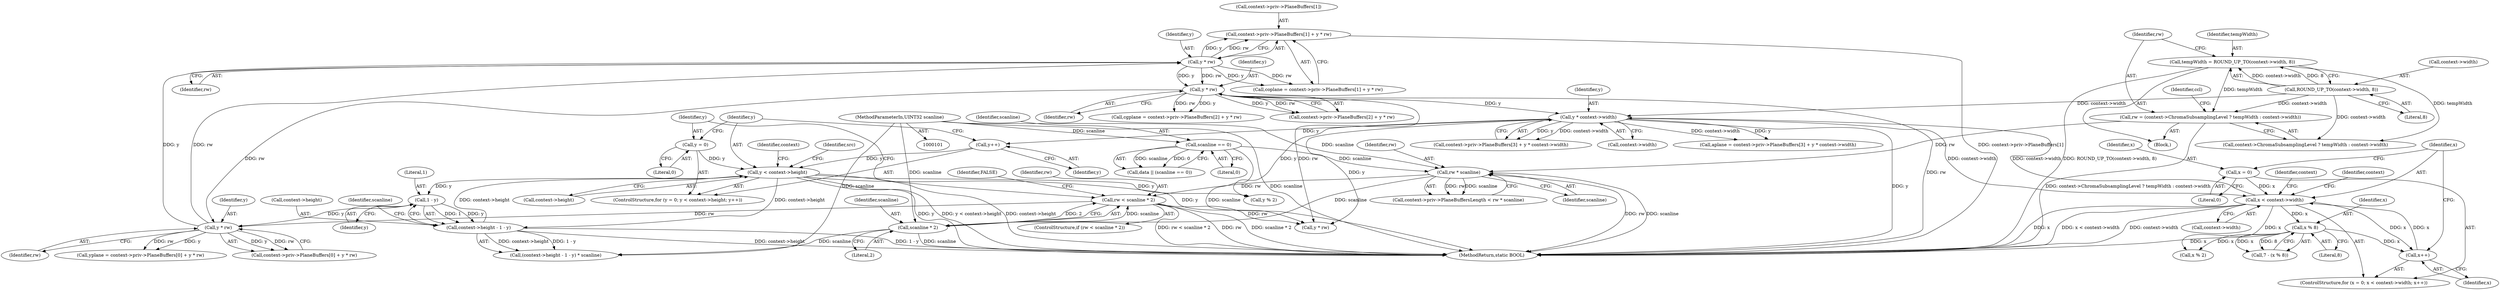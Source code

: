 digraph "0_FreeRDP_d1112c279bd1a327e8e4d0b5f371458bf2579659_5@pointer" {
"1000225" [label="(Call,context->priv->PlaneBuffers[1] + y * rw)"];
"1000233" [label="(Call,y * rw)"];
"1000220" [label="(Call,y * rw)"];
"1000206" [label="(Call,1 - y)"];
"1000189" [label="(Call,y < context->height)"];
"1000186" [label="(Call,y = 0)"];
"1000194" [label="(Call,y++)"];
"1000259" [label="(Call,y * context->width)"];
"1000246" [label="(Call,y * rw)"];
"1000268" [label="(Call,x < context->width)"];
"1000273" [label="(Call,x++)"];
"1000539" [label="(Call,x % 8)"];
"1000265" [label="(Call,x = 0)"];
"1000145" [label="(Call,ROUND_UP_TO(context->width, 8))"];
"1000202" [label="(Call,context->height - 1 - y)"];
"1000178" [label="(Call,rw < scanline * 2)"];
"1000172" [label="(Call,rw * scanline)"];
"1000150" [label="(Call,rw = (context->ChromaSubsamplingLevel ? tempWidth : context->width))"];
"1000143" [label="(Call,tempWidth = ROUND_UP_TO(context->width, 8))"];
"1000138" [label="(Call,scanline == 0)"];
"1000104" [label="(MethodParameterIn,UINT32 scanline)"];
"1000180" [label="(Call,scanline * 2)"];
"1000195" [label="(Identifier,y)"];
"1000104" [label="(MethodParameterIn,UINT32 scanline)"];
"1000225" [label="(Call,context->priv->PlaneBuffers[1] + y * rw)"];
"1000172" [label="(Call,rw * scanline)"];
"1000178" [label="(Call,rw < scanline * 2)"];
"1000270" [label="(Call,context->width)"];
"1000234" [label="(Identifier,y)"];
"1000105" [label="(Block,)"];
"1000180" [label="(Call,scanline * 2)"];
"1000268" [label="(Call,x < context->width)"];
"1000251" [label="(Call,context->priv->PlaneBuffers[3] + y * context->width)"];
"1000248" [label="(Identifier,rw)"];
"1000194" [label="(Call,y++)"];
"1000198" [label="(Identifier,src)"];
"1000260" [label="(Identifier,y)"];
"1000150" [label="(Call,rw = (context->ChromaSubsamplingLevel ? tempWidth : context->width))"];
"1000212" [label="(Call,context->priv->PlaneBuffers[0] + y * rw)"];
"1000777" [label="(Call,y % 2)"];
"1000188" [label="(Literal,0)"];
"1000181" [label="(Identifier,scanline)"];
"1000226" [label="(Call,context->priv->PlaneBuffers[1])"];
"1000182" [label="(Literal,2)"];
"1000152" [label="(Call,context->ChromaSubsamplingLevel ? tempWidth : context->width)"];
"1000246" [label="(Call,y * rw)"];
"1000207" [label="(Literal,1)"];
"1000247" [label="(Identifier,y)"];
"1000222" [label="(Identifier,rw)"];
"1000151" [label="(Identifier,rw)"];
"1000745" [label="(Call,x % 2)"];
"1000145" [label="(Call,ROUND_UP_TO(context->width, 8))"];
"1000177" [label="(ControlStructure,if (rw < scanline * 2))"];
"1000146" [label="(Call,context->width)"];
"1000220" [label="(Call,y * rw)"];
"1000161" [label="(Identifier,ccl)"];
"1000774" [label="(Identifier,context)"];
"1000269" [label="(Identifier,x)"];
"1000273" [label="(Call,x++)"];
"1000149" [label="(Literal,8)"];
"1000139" [label="(Identifier,scanline)"];
"1000267" [label="(Literal,0)"];
"1000203" [label="(Call,context->height)"];
"1000191" [label="(Call,context->height)"];
"1000278" [label="(Identifier,context)"];
"1000206" [label="(Call,1 - y)"];
"1000792" [label="(Call,y * rw)"];
"1000236" [label="(Call,cgplane = context->priv->PlaneBuffers[2] + y * rw)"];
"1000187" [label="(Identifier,y)"];
"1000233" [label="(Call,y * rw)"];
"1000274" [label="(Identifier,x)"];
"1000742" [label="(Identifier,context)"];
"1000221" [label="(Identifier,y)"];
"1000140" [label="(Literal,0)"];
"1000266" [label="(Identifier,x)"];
"1000235" [label="(Identifier,rw)"];
"1000539" [label="(Call,x % 8)"];
"1000238" [label="(Call,context->priv->PlaneBuffers[2] + y * rw)"];
"1000209" [label="(Identifier,scanline)"];
"1000261" [label="(Call,context->width)"];
"1000136" [label="(Call,data || (scanline == 0))"];
"1000249" [label="(Call,aplane = context->priv->PlaneBuffers[3] + y * context->width)"];
"1000144" [label="(Identifier,tempWidth)"];
"1000184" [label="(Identifier,FALSE)"];
"1000264" [label="(ControlStructure,for (x = 0; x < context->width; x++))"];
"1000166" [label="(Call,context->priv->PlaneBuffersLength < rw * scanline)"];
"1000143" [label="(Call,tempWidth = ROUND_UP_TO(context->width, 8))"];
"1000186" [label="(Call,y = 0)"];
"1000190" [label="(Identifier,y)"];
"1000138" [label="(Call,scanline == 0)"];
"1000223" [label="(Call,coplane = context->priv->PlaneBuffers[1] + y * rw)"];
"1000208" [label="(Identifier,y)"];
"1000185" [label="(ControlStructure,for (y = 0; y < context->height; y++))"];
"1000179" [label="(Identifier,rw)"];
"1000541" [label="(Literal,8)"];
"1000841" [label="(MethodReturn,static BOOL)"];
"1000201" [label="(Call,(context->height - 1 - y) * scanline)"];
"1000265" [label="(Call,x = 0)"];
"1000202" [label="(Call,context->height - 1 - y)"];
"1000259" [label="(Call,y * context->width)"];
"1000174" [label="(Identifier,scanline)"];
"1000210" [label="(Call,yplane = context->priv->PlaneBuffers[0] + y * rw)"];
"1000537" [label="(Call,7 - (x % 8))"];
"1000540" [label="(Identifier,x)"];
"1000189" [label="(Call,y < context->height)"];
"1000173" [label="(Identifier,rw)"];
"1000225" -> "1000223"  [label="AST: "];
"1000225" -> "1000233"  [label="CFG: "];
"1000226" -> "1000225"  [label="AST: "];
"1000233" -> "1000225"  [label="AST: "];
"1000223" -> "1000225"  [label="CFG: "];
"1000225" -> "1000841"  [label="DDG: context->priv->PlaneBuffers[1]"];
"1000233" -> "1000225"  [label="DDG: y"];
"1000233" -> "1000225"  [label="DDG: rw"];
"1000233" -> "1000235"  [label="CFG: "];
"1000234" -> "1000233"  [label="AST: "];
"1000235" -> "1000233"  [label="AST: "];
"1000233" -> "1000223"  [label="DDG: y"];
"1000233" -> "1000223"  [label="DDG: rw"];
"1000220" -> "1000233"  [label="DDG: y"];
"1000220" -> "1000233"  [label="DDG: rw"];
"1000233" -> "1000246"  [label="DDG: y"];
"1000233" -> "1000246"  [label="DDG: rw"];
"1000220" -> "1000212"  [label="AST: "];
"1000220" -> "1000222"  [label="CFG: "];
"1000221" -> "1000220"  [label="AST: "];
"1000222" -> "1000220"  [label="AST: "];
"1000212" -> "1000220"  [label="CFG: "];
"1000220" -> "1000210"  [label="DDG: y"];
"1000220" -> "1000210"  [label="DDG: rw"];
"1000220" -> "1000212"  [label="DDG: y"];
"1000220" -> "1000212"  [label="DDG: rw"];
"1000206" -> "1000220"  [label="DDG: y"];
"1000246" -> "1000220"  [label="DDG: rw"];
"1000178" -> "1000220"  [label="DDG: rw"];
"1000206" -> "1000202"  [label="AST: "];
"1000206" -> "1000208"  [label="CFG: "];
"1000207" -> "1000206"  [label="AST: "];
"1000208" -> "1000206"  [label="AST: "];
"1000202" -> "1000206"  [label="CFG: "];
"1000206" -> "1000202"  [label="DDG: 1"];
"1000206" -> "1000202"  [label="DDG: y"];
"1000189" -> "1000206"  [label="DDG: y"];
"1000189" -> "1000185"  [label="AST: "];
"1000189" -> "1000191"  [label="CFG: "];
"1000190" -> "1000189"  [label="AST: "];
"1000191" -> "1000189"  [label="AST: "];
"1000198" -> "1000189"  [label="CFG: "];
"1000774" -> "1000189"  [label="CFG: "];
"1000189" -> "1000841"  [label="DDG: y"];
"1000189" -> "1000841"  [label="DDG: y < context->height"];
"1000189" -> "1000841"  [label="DDG: context->height"];
"1000186" -> "1000189"  [label="DDG: y"];
"1000194" -> "1000189"  [label="DDG: y"];
"1000202" -> "1000189"  [label="DDG: context->height"];
"1000189" -> "1000202"  [label="DDG: context->height"];
"1000189" -> "1000777"  [label="DDG: y"];
"1000189" -> "1000792"  [label="DDG: y"];
"1000186" -> "1000185"  [label="AST: "];
"1000186" -> "1000188"  [label="CFG: "];
"1000187" -> "1000186"  [label="AST: "];
"1000188" -> "1000186"  [label="AST: "];
"1000190" -> "1000186"  [label="CFG: "];
"1000194" -> "1000185"  [label="AST: "];
"1000194" -> "1000195"  [label="CFG: "];
"1000195" -> "1000194"  [label="AST: "];
"1000190" -> "1000194"  [label="CFG: "];
"1000259" -> "1000194"  [label="DDG: y"];
"1000259" -> "1000251"  [label="AST: "];
"1000259" -> "1000261"  [label="CFG: "];
"1000260" -> "1000259"  [label="AST: "];
"1000261" -> "1000259"  [label="AST: "];
"1000251" -> "1000259"  [label="CFG: "];
"1000259" -> "1000841"  [label="DDG: y"];
"1000259" -> "1000249"  [label="DDG: y"];
"1000259" -> "1000249"  [label="DDG: context->width"];
"1000259" -> "1000251"  [label="DDG: y"];
"1000259" -> "1000251"  [label="DDG: context->width"];
"1000246" -> "1000259"  [label="DDG: y"];
"1000268" -> "1000259"  [label="DDG: context->width"];
"1000145" -> "1000259"  [label="DDG: context->width"];
"1000259" -> "1000268"  [label="DDG: context->width"];
"1000259" -> "1000777"  [label="DDG: y"];
"1000259" -> "1000792"  [label="DDG: y"];
"1000246" -> "1000238"  [label="AST: "];
"1000246" -> "1000248"  [label="CFG: "];
"1000247" -> "1000246"  [label="AST: "];
"1000248" -> "1000246"  [label="AST: "];
"1000238" -> "1000246"  [label="CFG: "];
"1000246" -> "1000841"  [label="DDG: rw"];
"1000246" -> "1000236"  [label="DDG: y"];
"1000246" -> "1000236"  [label="DDG: rw"];
"1000246" -> "1000238"  [label="DDG: y"];
"1000246" -> "1000238"  [label="DDG: rw"];
"1000246" -> "1000792"  [label="DDG: rw"];
"1000268" -> "1000264"  [label="AST: "];
"1000268" -> "1000270"  [label="CFG: "];
"1000269" -> "1000268"  [label="AST: "];
"1000270" -> "1000268"  [label="AST: "];
"1000278" -> "1000268"  [label="CFG: "];
"1000742" -> "1000268"  [label="CFG: "];
"1000268" -> "1000841"  [label="DDG: x"];
"1000268" -> "1000841"  [label="DDG: x < context->width"];
"1000268" -> "1000841"  [label="DDG: context->width"];
"1000273" -> "1000268"  [label="DDG: x"];
"1000265" -> "1000268"  [label="DDG: x"];
"1000268" -> "1000273"  [label="DDG: x"];
"1000268" -> "1000539"  [label="DDG: x"];
"1000268" -> "1000745"  [label="DDG: x"];
"1000273" -> "1000264"  [label="AST: "];
"1000273" -> "1000274"  [label="CFG: "];
"1000274" -> "1000273"  [label="AST: "];
"1000269" -> "1000273"  [label="CFG: "];
"1000539" -> "1000273"  [label="DDG: x"];
"1000539" -> "1000537"  [label="AST: "];
"1000539" -> "1000541"  [label="CFG: "];
"1000540" -> "1000539"  [label="AST: "];
"1000541" -> "1000539"  [label="AST: "];
"1000537" -> "1000539"  [label="CFG: "];
"1000539" -> "1000841"  [label="DDG: x"];
"1000539" -> "1000537"  [label="DDG: x"];
"1000539" -> "1000537"  [label="DDG: 8"];
"1000539" -> "1000745"  [label="DDG: x"];
"1000265" -> "1000264"  [label="AST: "];
"1000265" -> "1000267"  [label="CFG: "];
"1000266" -> "1000265"  [label="AST: "];
"1000267" -> "1000265"  [label="AST: "];
"1000269" -> "1000265"  [label="CFG: "];
"1000145" -> "1000143"  [label="AST: "];
"1000145" -> "1000149"  [label="CFG: "];
"1000146" -> "1000145"  [label="AST: "];
"1000149" -> "1000145"  [label="AST: "];
"1000143" -> "1000145"  [label="CFG: "];
"1000145" -> "1000143"  [label="DDG: context->width"];
"1000145" -> "1000143"  [label="DDG: 8"];
"1000145" -> "1000150"  [label="DDG: context->width"];
"1000145" -> "1000152"  [label="DDG: context->width"];
"1000202" -> "1000201"  [label="AST: "];
"1000203" -> "1000202"  [label="AST: "];
"1000209" -> "1000202"  [label="CFG: "];
"1000202" -> "1000841"  [label="DDG: 1 - y"];
"1000202" -> "1000841"  [label="DDG: context->height"];
"1000202" -> "1000201"  [label="DDG: context->height"];
"1000202" -> "1000201"  [label="DDG: 1 - y"];
"1000178" -> "1000177"  [label="AST: "];
"1000178" -> "1000180"  [label="CFG: "];
"1000179" -> "1000178"  [label="AST: "];
"1000180" -> "1000178"  [label="AST: "];
"1000184" -> "1000178"  [label="CFG: "];
"1000187" -> "1000178"  [label="CFG: "];
"1000178" -> "1000841"  [label="DDG: rw < scanline * 2"];
"1000178" -> "1000841"  [label="DDG: rw"];
"1000178" -> "1000841"  [label="DDG: scanline * 2"];
"1000172" -> "1000178"  [label="DDG: rw"];
"1000180" -> "1000178"  [label="DDG: scanline"];
"1000180" -> "1000178"  [label="DDG: 2"];
"1000178" -> "1000792"  [label="DDG: rw"];
"1000172" -> "1000166"  [label="AST: "];
"1000172" -> "1000174"  [label="CFG: "];
"1000173" -> "1000172"  [label="AST: "];
"1000174" -> "1000172"  [label="AST: "];
"1000166" -> "1000172"  [label="CFG: "];
"1000172" -> "1000841"  [label="DDG: rw"];
"1000172" -> "1000841"  [label="DDG: scanline"];
"1000172" -> "1000166"  [label="DDG: rw"];
"1000172" -> "1000166"  [label="DDG: scanline"];
"1000150" -> "1000172"  [label="DDG: rw"];
"1000138" -> "1000172"  [label="DDG: scanline"];
"1000104" -> "1000172"  [label="DDG: scanline"];
"1000172" -> "1000180"  [label="DDG: scanline"];
"1000150" -> "1000105"  [label="AST: "];
"1000150" -> "1000152"  [label="CFG: "];
"1000151" -> "1000150"  [label="AST: "];
"1000152" -> "1000150"  [label="AST: "];
"1000161" -> "1000150"  [label="CFG: "];
"1000150" -> "1000841"  [label="DDG: context->ChromaSubsamplingLevel ? tempWidth : context->width"];
"1000143" -> "1000150"  [label="DDG: tempWidth"];
"1000143" -> "1000105"  [label="AST: "];
"1000144" -> "1000143"  [label="AST: "];
"1000151" -> "1000143"  [label="CFG: "];
"1000143" -> "1000841"  [label="DDG: ROUND_UP_TO(context->width, 8)"];
"1000143" -> "1000152"  [label="DDG: tempWidth"];
"1000138" -> "1000136"  [label="AST: "];
"1000138" -> "1000140"  [label="CFG: "];
"1000139" -> "1000138"  [label="AST: "];
"1000140" -> "1000138"  [label="AST: "];
"1000136" -> "1000138"  [label="CFG: "];
"1000138" -> "1000841"  [label="DDG: scanline"];
"1000138" -> "1000136"  [label="DDG: scanline"];
"1000138" -> "1000136"  [label="DDG: 0"];
"1000104" -> "1000138"  [label="DDG: scanline"];
"1000104" -> "1000101"  [label="AST: "];
"1000104" -> "1000841"  [label="DDG: scanline"];
"1000104" -> "1000180"  [label="DDG: scanline"];
"1000104" -> "1000201"  [label="DDG: scanline"];
"1000180" -> "1000182"  [label="CFG: "];
"1000181" -> "1000180"  [label="AST: "];
"1000182" -> "1000180"  [label="AST: "];
"1000180" -> "1000841"  [label="DDG: scanline"];
"1000180" -> "1000201"  [label="DDG: scanline"];
}
